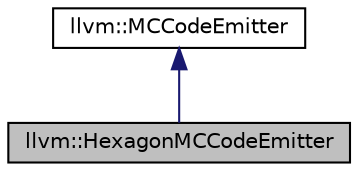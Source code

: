 digraph "llvm::HexagonMCCodeEmitter"
{
 // LATEX_PDF_SIZE
  bgcolor="transparent";
  edge [fontname="Helvetica",fontsize="10",labelfontname="Helvetica",labelfontsize="10"];
  node [fontname="Helvetica",fontsize="10",shape="box"];
  Node1 [label="llvm::HexagonMCCodeEmitter",height=0.2,width=0.4,color="black", fillcolor="grey75", style="filled", fontcolor="black",tooltip=" "];
  Node2 -> Node1 [dir="back",color="midnightblue",fontsize="10",style="solid",fontname="Helvetica"];
  Node2 [label="llvm::MCCodeEmitter",height=0.2,width=0.4,color="black",URL="$classllvm_1_1MCCodeEmitter.html",tooltip="MCCodeEmitter - Generic instruction encoding interface."];
}
